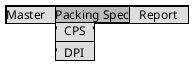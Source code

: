 @startsalt
{+
  {* Master | Packing Spec  | Report
    Packing Spec |'  CPS  '| - |'  DPI|
  }
}
@endsalt
